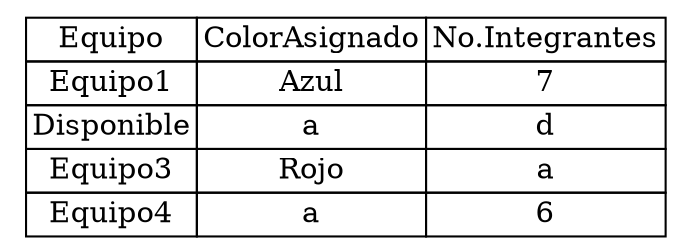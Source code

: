 digraph structs {
	node [shape=plaintext]
	struct2 [label=<
        <TABLE BORDER="0" CELLBORDER="1" CELLSPACING="0">
          <TR>
            <TD>Equipo</TD><TD>ColorAsignado</TD><TD>No.Integrantes</TD>
          </TR>
            <TR><TD>Equipo1</TD><TD>Azul</TD><TD>7</TD></TR><TR><TD>Disponible</TD><TD>a</TD><TD>d</TD></TR><TR><TD>Equipo3</TD><TD>Rojo</TD><TD>a</TD></TR><TR><TD>Equipo4</TD><TD>a</TD><TD>6</TD></TR>
        </TABLE>>]
}
